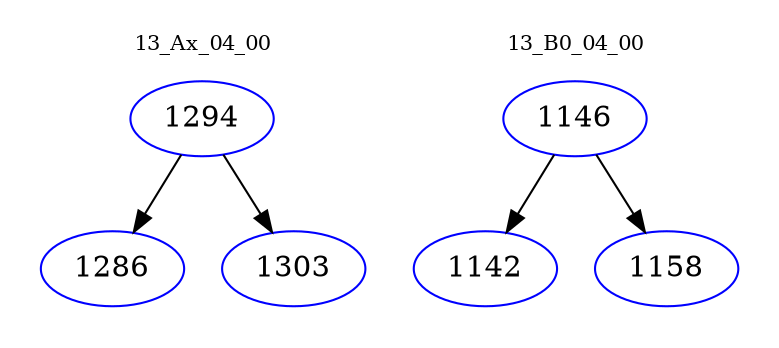 digraph{
subgraph cluster_0 {
color = white
label = "13_Ax_04_00";
fontsize=10;
T0_1294 [label="1294", color="blue"]
T0_1294 -> T0_1286 [color="black"]
T0_1286 [label="1286", color="blue"]
T0_1294 -> T0_1303 [color="black"]
T0_1303 [label="1303", color="blue"]
}
subgraph cluster_1 {
color = white
label = "13_B0_04_00";
fontsize=10;
T1_1146 [label="1146", color="blue"]
T1_1146 -> T1_1142 [color="black"]
T1_1142 [label="1142", color="blue"]
T1_1146 -> T1_1158 [color="black"]
T1_1158 [label="1158", color="blue"]
}
}
